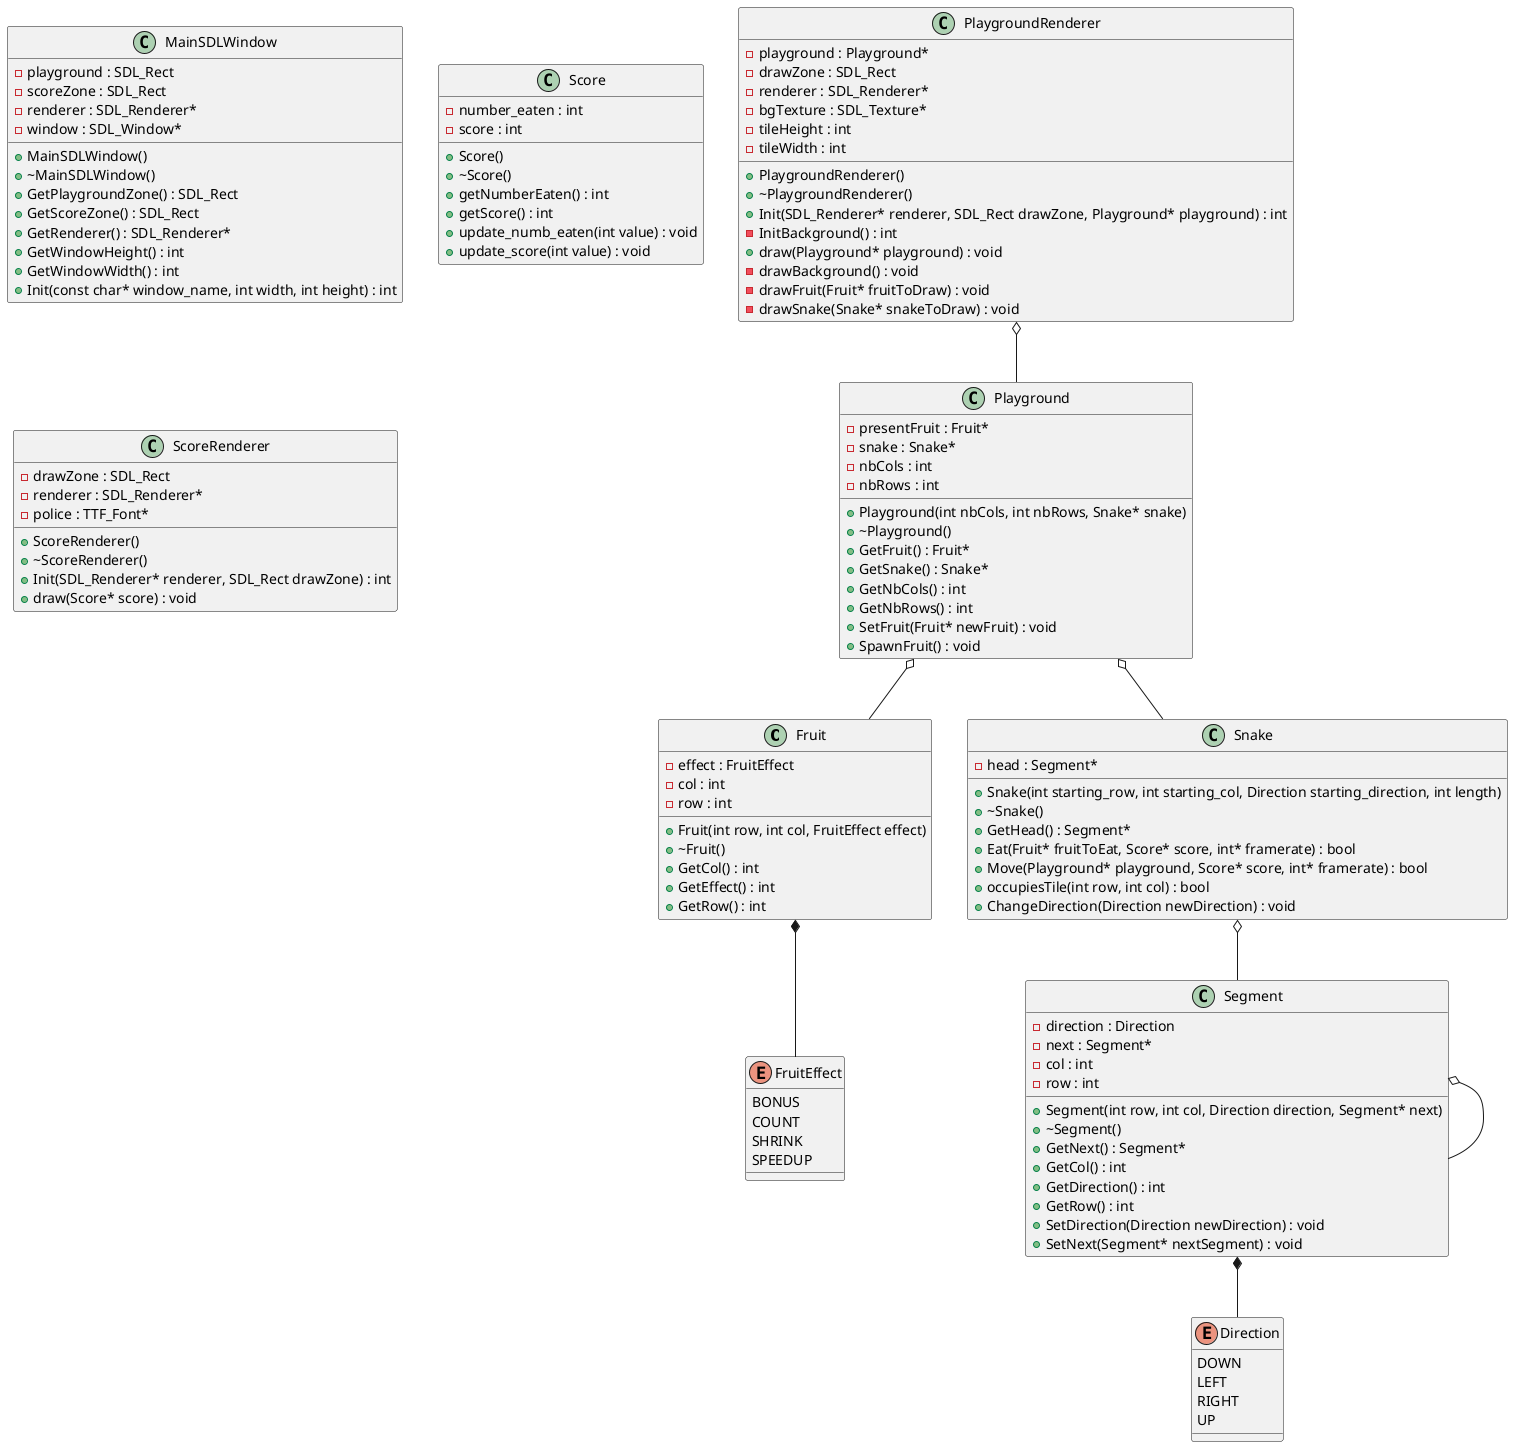 @startuml





/' Objects '/

class Fruit {
	+Fruit(int row, int col, FruitEffect effect)
	+~Fruit()
	-effect : FruitEffect
	+GetCol() : int
	+GetEffect() : int
	+GetRow() : int
	-col : int
	-row : int
}


class MainSDLWindow {
	+MainSDLWindow()
	+~MainSDLWindow()
	+GetPlaygroundZone() : SDL_Rect
	+GetScoreZone() : SDL_Rect
	-playground : SDL_Rect
	-scoreZone : SDL_Rect
	+GetRenderer() : SDL_Renderer*
	-renderer : SDL_Renderer*
	-window : SDL_Window*
	+GetWindowHeight() : int
	+GetWindowWidth() : int
	+Init(const char* window_name, int width, int height) : int
}


class Playground {
	+Playground(int nbCols, int nbRows, Snake* snake)
	+~Playground()
	+GetFruit() : Fruit*
	-presentFruit : Fruit*
	+GetSnake() : Snake*
	-snake : Snake*
	+GetNbCols() : int
	+GetNbRows() : int
	-nbCols : int
	-nbRows : int
	+SetFruit(Fruit* newFruit) : void
	+SpawnFruit() : void
}


class PlaygroundRenderer {
	+PlaygroundRenderer()
	+~PlaygroundRenderer()
	-playground : Playground*
	-drawZone : SDL_Rect
	-renderer : SDL_Renderer*
	-bgTexture : SDL_Texture*
	+Init(SDL_Renderer* renderer, SDL_Rect drawZone, Playground* playground) : int
	-InitBackground() : int
	-tileHeight : int
	-tileWidth : int
	+draw(Playground* playground) : void
	-drawBackground() : void
	-drawFruit(Fruit* fruitToDraw) : void
	-drawSnake(Snake* snakeToDraw) : void
}


class Score {
	+Score()
	+~Score()
	+getNumberEaten() : int
	+getScore() : int
	-number_eaten : int
	-score : int
	+update_numb_eaten(int value) : void
	+update_score(int value) : void
}


class ScoreRenderer {
	+ScoreRenderer()
	+~ScoreRenderer()
	-drawZone : SDL_Rect
	-renderer : SDL_Renderer*
	-police : TTF_Font*
	+Init(SDL_Renderer* renderer, SDL_Rect drawZone) : int
	+draw(Score* score) : void
}


class Segment {
	+Segment(int row, int col, Direction direction, Segment* next)
	+~Segment()
	-direction : Direction
	+GetNext() : Segment*
	-next : Segment*
	+GetCol() : int
	+GetDirection() : int
	+GetRow() : int
	-col : int
	-row : int
	+SetDirection(Direction newDirection) : void
	+SetNext(Segment* nextSegment) : void
}


class Snake {
	+Snake(int starting_row, int starting_col, Direction starting_direction, int length)
	+~Snake()
	+GetHead() : Segment*
	-head : Segment*
	+Eat(Fruit* fruitToEat, Score* score, int* framerate) : bool
	+Move(Playground* playground, Score* score, int* framerate) : bool
	+occupiesTile(int row, int col) : bool
	+ChangeDirection(Direction newDirection) : void
}


enum Direction {
	DOWN
	LEFT
	RIGHT
	UP
}


enum FruitEffect {
	BONUS
	COUNT
	SHRINK
	SPEEDUP
}





/' Inheritance relationships '/




/' Aggregation relationships '/

.Fruit *-- .FruitEffect


.Playground o-- .Fruit


.Playground o-- .Snake


.PlaygroundRenderer o-- .Playground


.Segment *-- .Direction


.Segment o-- .Segment


.Snake o-- .Segment






/' Nested objects '/



@enduml

